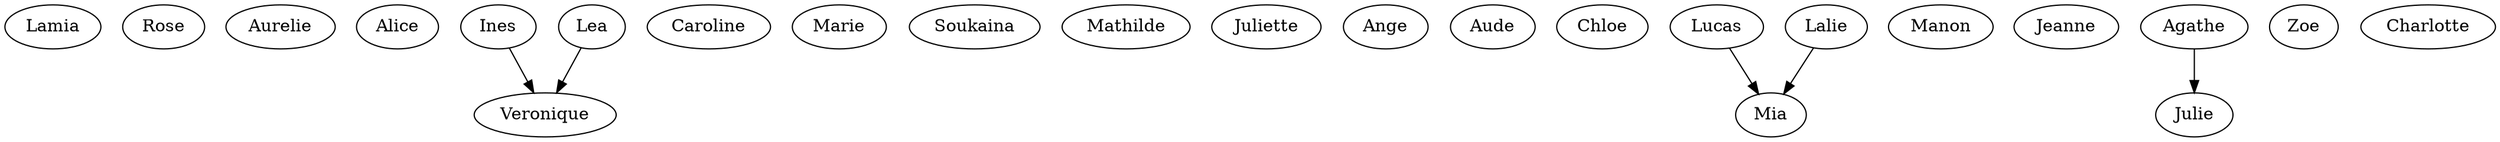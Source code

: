 strict digraph G {
  Lamia;
  Rose;
  Rose;
  Lamia;
  Aurelie;
  Alice;
  Ines;
  Veronique;
  Lea;
  Caroline;
  Marie;
  Lamia;
  Soukaina;
  Lamia;
  Mathilde;
  Juliette;
  Ange;
  Aude;
  Chloe;
  Lucas;
  Manon;
  Aurelie;
  Lea;
  Jeanne;
  Mia;
  Lamia;
  Julie;
  Lalie;
  Zoe;
  Caroline;
  Mia;
  Lalie;
  Veronique;
  Agathe;
  Mia;
  Chloe;
  Charlotte;
  Charlotte;
  Ines -> Veronique;
  Lea -> Veronique;
  Lucas -> Mia;
  Lalie -> Mia;
  Agathe -> Julie;
}
